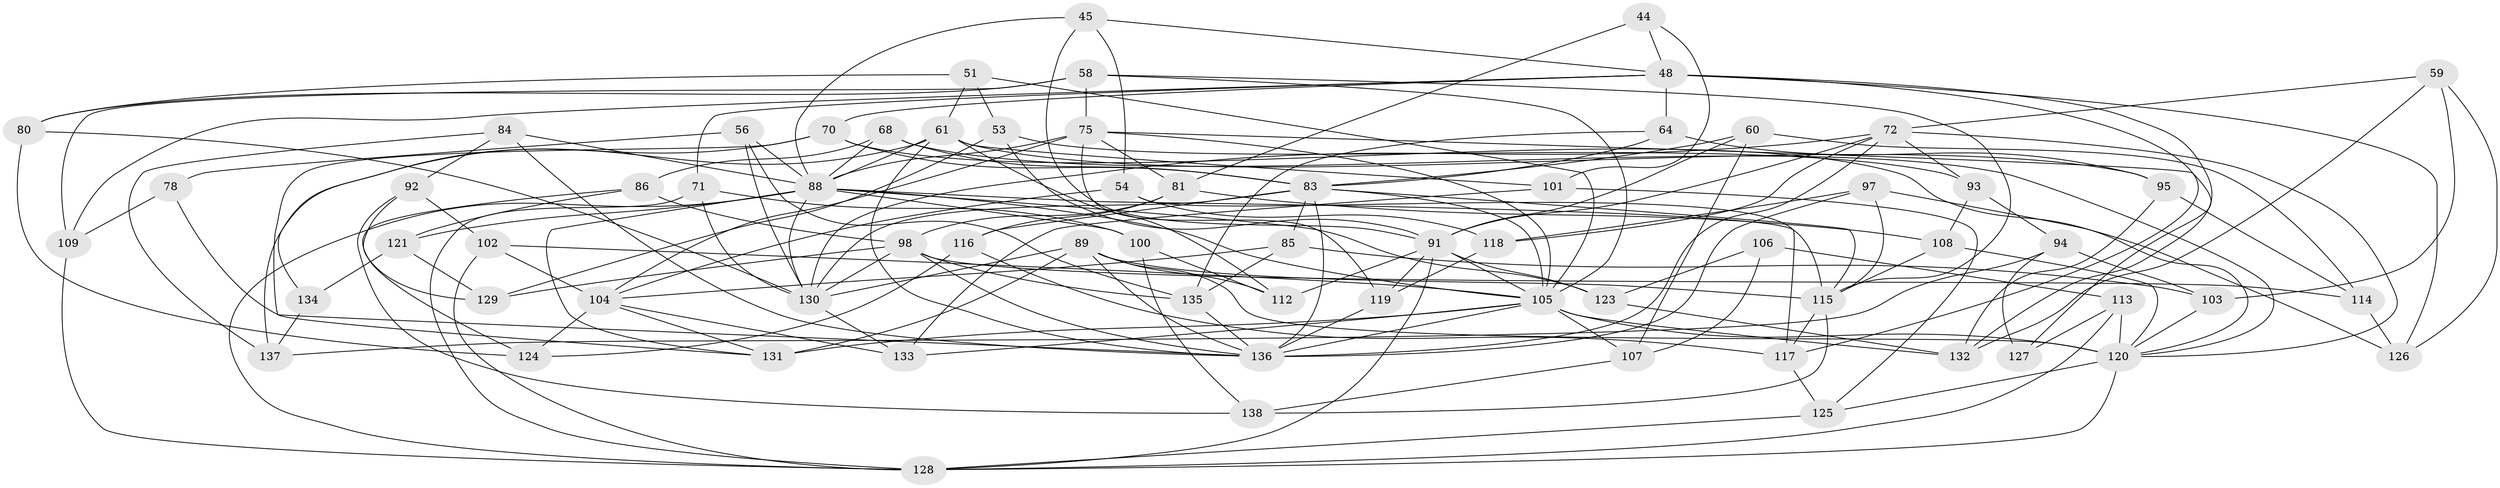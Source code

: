 // original degree distribution, {4: 1.0}
// Generated by graph-tools (version 1.1) at 2025/58/03/09/25 04:58:01]
// undirected, 69 vertices, 178 edges
graph export_dot {
graph [start="1"]
  node [color=gray90,style=filled];
  44;
  45;
  48 [super="+2+12+28"];
  51;
  53;
  54;
  56 [super="+26"];
  58 [super="+24"];
  59;
  60;
  61 [super="+57"];
  64;
  68;
  70 [super="+43"];
  71;
  72 [super="+11+47"];
  75 [super="+73+66"];
  78;
  80;
  81 [super="+40"];
  83 [super="+4+35+38"];
  84;
  85;
  86;
  88 [super="+36+87+76"];
  89 [super="+17+62"];
  91 [super="+41"];
  92;
  93;
  94;
  95;
  97;
  98 [super="+22+49"];
  100;
  101;
  102;
  103;
  104 [super="+18+99+77"];
  105 [super="+96+20+14+15+39"];
  106;
  107;
  108;
  109;
  112;
  113 [super="+111"];
  114;
  115 [super="+29+13"];
  116;
  117 [super="+37"];
  118;
  119;
  120 [super="+42+67"];
  121;
  123;
  124;
  125;
  126;
  127;
  128 [super="+65"];
  129;
  130 [super="+82"];
  131 [super="+122"];
  132 [super="+34"];
  133;
  134;
  135 [super="+110"];
  136 [super="+31+90"];
  137;
  138;
  44 -- 81 [weight=2];
  44 -- 101;
  44 -- 48;
  45 -- 54;
  45 -- 48;
  45 -- 91;
  45 -- 88;
  48 -- 71;
  48 -- 70;
  48 -- 126;
  48 -- 64;
  48 -- 117;
  48 -- 109;
  48 -- 132 [weight=2];
  51 -- 53;
  51 -- 80;
  51 -- 105;
  51 -- 61;
  53 -- 129;
  53 -- 93;
  53 -- 91;
  54 -- 118;
  54 -- 117;
  54 -- 104;
  56 -- 78 [weight=2];
  56 -- 135 [weight=2];
  56 -- 130;
  56 -- 88;
  58 -- 80;
  58 -- 105;
  58 -- 115;
  58 -- 109;
  58 -- 75 [weight=2];
  59 -- 126;
  59 -- 103;
  59 -- 72;
  59 -- 132;
  60 -- 114;
  60 -- 107;
  60 -- 83;
  60 -- 91;
  61 -- 137;
  61 -- 112;
  61 -- 101;
  61 -- 95;
  61 -- 136 [weight=2];
  61 -- 88;
  64 -- 95;
  64 -- 135;
  64 -- 83;
  68 -- 120;
  68 -- 86;
  68 -- 83;
  68 -- 88;
  70 -- 134 [weight=2];
  70 -- 131;
  70 -- 83;
  70 -- 120;
  71 -- 128;
  71 -- 130;
  71 -- 100;
  72 -- 130;
  72 -- 91;
  72 -- 93;
  72 -- 118;
  72 -- 136;
  72 -- 120 [weight=2];
  75 -- 127;
  75 -- 81;
  75 -- 105 [weight=2];
  75 -- 104 [weight=3];
  75 -- 88 [weight=4];
  75 -- 119;
  78 -- 109;
  78 -- 136;
  80 -- 124;
  80 -- 130;
  81 -- 116;
  81 -- 108;
  81 -- 98;
  83 -- 105;
  83 -- 130;
  83 -- 136;
  83 -- 115;
  83 -- 116;
  83 -- 85;
  84 -- 92;
  84 -- 137;
  84 -- 136;
  84 -- 88;
  85 -- 103;
  85 -- 135;
  85 -- 104;
  86 -- 121;
  86 -- 124;
  86 -- 98;
  88 -- 123;
  88 -- 100;
  88 -- 128 [weight=2];
  88 -- 130;
  88 -- 105;
  88 -- 121;
  88 -- 115;
  88 -- 131;
  89 -- 115 [weight=2];
  89 -- 112;
  89 -- 131 [weight=2];
  89 -- 130;
  89 -- 136;
  89 -- 120;
  91 -- 112;
  91 -- 128 [weight=2];
  91 -- 105;
  91 -- 119;
  91 -- 123;
  92 -- 102;
  92 -- 129;
  92 -- 138;
  93 -- 108;
  93 -- 94;
  94 -- 127;
  94 -- 137;
  94 -- 103;
  95 -- 114;
  95 -- 132;
  97 -- 126;
  97 -- 115;
  97 -- 118;
  97 -- 136;
  98 -- 135;
  98 -- 114;
  98 -- 129;
  98 -- 130 [weight=2];
  98 -- 136;
  100 -- 112;
  100 -- 138;
  101 -- 125;
  101 -- 133;
  102 -- 104;
  102 -- 105;
  102 -- 128;
  103 -- 120;
  104 -- 131 [weight=2];
  104 -- 124;
  104 -- 133;
  105 -- 131 [weight=2];
  105 -- 133;
  105 -- 107;
  105 -- 132;
  105 -- 136 [weight=3];
  105 -- 120 [weight=4];
  106 -- 113 [weight=2];
  106 -- 123;
  106 -- 107;
  107 -- 138;
  108 -- 115;
  108 -- 120;
  109 -- 128;
  113 -- 127 [weight=2];
  113 -- 128;
  113 -- 120;
  114 -- 126;
  115 -- 138;
  115 -- 117 [weight=2];
  116 -- 124;
  116 -- 117;
  117 -- 125;
  118 -- 119;
  119 -- 136;
  120 -- 128;
  120 -- 125;
  121 -- 129;
  121 -- 134;
  123 -- 132;
  125 -- 128;
  130 -- 133;
  134 -- 137;
  135 -- 136;
}
